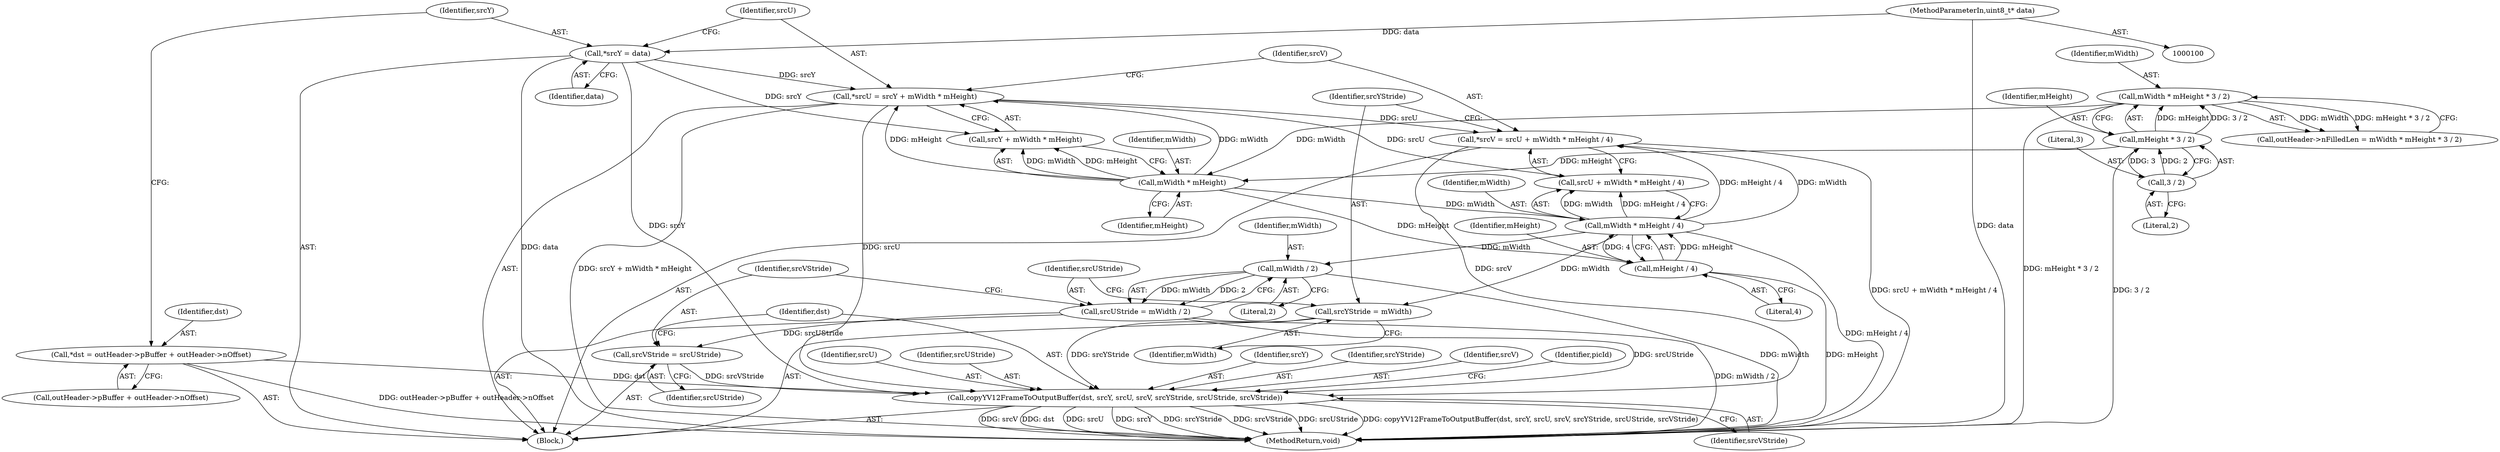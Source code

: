 digraph "0_Android_d2f47191538837e796e2b10c1ff7e1ee35f6e0ab_1@API" {
"1000198" [label="(Call,copyYV12FrameToOutputBuffer(dst, srcY, srcU, srcV, srcYStride, srcUStride, srcVStride))"];
"1000153" [label="(Call,*dst = outHeader->pBuffer + outHeader->nOffset)"];
"1000163" [label="(Call,*srcY = data)"];
"1000102" [label="(MethodParameterIn,uint8_t* data)"];
"1000167" [label="(Call,*srcU = srcY + mWidth * mHeight)"];
"1000171" [label="(Call,mWidth * mHeight)"];
"1000145" [label="(Call,mWidth * mHeight * 3 / 2)"];
"1000147" [label="(Call,mHeight * 3 / 2)"];
"1000149" [label="(Call,3 / 2)"];
"1000175" [label="(Call,*srcV = srcU + mWidth * mHeight / 4)"];
"1000179" [label="(Call,mWidth * mHeight / 4)"];
"1000181" [label="(Call,mHeight / 4)"];
"1000185" [label="(Call,srcYStride = mWidth)"];
"1000189" [label="(Call,srcUStride = mWidth / 2)"];
"1000191" [label="(Call,mWidth / 2)"];
"1000195" [label="(Call,srcVStride = srcUStride)"];
"1000175" [label="(Call,*srcV = srcU + mWidth * mHeight / 4)"];
"1000154" [label="(Identifier,dst)"];
"1000195" [label="(Call,srcVStride = srcUStride)"];
"1000141" [label="(Call,outHeader->nFilledLen = mWidth * mHeight * 3 / 2)"];
"1000180" [label="(Identifier,mWidth)"];
"1000200" [label="(Identifier,srcY)"];
"1000183" [label="(Literal,4)"];
"1000153" [label="(Call,*dst = outHeader->pBuffer + outHeader->nOffset)"];
"1000103" [label="(Block,)"];
"1000168" [label="(Identifier,srcU)"];
"1000163" [label="(Call,*srcY = data)"];
"1000155" [label="(Call,outHeader->pBuffer + outHeader->nOffset)"];
"1000173" [label="(Identifier,mHeight)"];
"1000186" [label="(Identifier,srcYStride)"];
"1000203" [label="(Identifier,srcYStride)"];
"1000176" [label="(Identifier,srcV)"];
"1000177" [label="(Call,srcU + mWidth * mHeight / 4)"];
"1000150" [label="(Literal,3)"];
"1000151" [label="(Literal,2)"];
"1000192" [label="(Identifier,mWidth)"];
"1000164" [label="(Identifier,srcY)"];
"1000147" [label="(Call,mHeight * 3 / 2)"];
"1000169" [label="(Call,srcY + mWidth * mHeight)"];
"1000190" [label="(Identifier,srcUStride)"];
"1000185" [label="(Call,srcYStride = mWidth)"];
"1000165" [label="(Identifier,data)"];
"1000198" [label="(Call,copyYV12FrameToOutputBuffer(dst, srcY, srcU, srcV, srcYStride, srcUStride, srcVStride))"];
"1000202" [label="(Identifier,srcV)"];
"1000197" [label="(Identifier,srcUStride)"];
"1000145" [label="(Call,mWidth * mHeight * 3 / 2)"];
"1000149" [label="(Call,3 / 2)"];
"1000193" [label="(Literal,2)"];
"1000189" [label="(Call,srcUStride = mWidth / 2)"];
"1000187" [label="(Identifier,mWidth)"];
"1000207" [label="(Identifier,picId)"];
"1000196" [label="(Identifier,srcVStride)"];
"1000199" [label="(Identifier,dst)"];
"1000102" [label="(MethodParameterIn,uint8_t* data)"];
"1000201" [label="(Identifier,srcU)"];
"1000167" [label="(Call,*srcU = srcY + mWidth * mHeight)"];
"1000204" [label="(Identifier,srcUStride)"];
"1000217" [label="(MethodReturn,void)"];
"1000148" [label="(Identifier,mHeight)"];
"1000191" [label="(Call,mWidth / 2)"];
"1000171" [label="(Call,mWidth * mHeight)"];
"1000146" [label="(Identifier,mWidth)"];
"1000181" [label="(Call,mHeight / 4)"];
"1000182" [label="(Identifier,mHeight)"];
"1000179" [label="(Call,mWidth * mHeight / 4)"];
"1000205" [label="(Identifier,srcVStride)"];
"1000172" [label="(Identifier,mWidth)"];
"1000198" -> "1000103"  [label="AST: "];
"1000198" -> "1000205"  [label="CFG: "];
"1000199" -> "1000198"  [label="AST: "];
"1000200" -> "1000198"  [label="AST: "];
"1000201" -> "1000198"  [label="AST: "];
"1000202" -> "1000198"  [label="AST: "];
"1000203" -> "1000198"  [label="AST: "];
"1000204" -> "1000198"  [label="AST: "];
"1000205" -> "1000198"  [label="AST: "];
"1000207" -> "1000198"  [label="CFG: "];
"1000198" -> "1000217"  [label="DDG: dst"];
"1000198" -> "1000217"  [label="DDG: srcU"];
"1000198" -> "1000217"  [label="DDG: srcY"];
"1000198" -> "1000217"  [label="DDG: srcYStride"];
"1000198" -> "1000217"  [label="DDG: srcVStride"];
"1000198" -> "1000217"  [label="DDG: srcUStride"];
"1000198" -> "1000217"  [label="DDG: copyYV12FrameToOutputBuffer(dst, srcY, srcU, srcV, srcYStride, srcUStride, srcVStride)"];
"1000198" -> "1000217"  [label="DDG: srcV"];
"1000153" -> "1000198"  [label="DDG: dst"];
"1000163" -> "1000198"  [label="DDG: srcY"];
"1000167" -> "1000198"  [label="DDG: srcU"];
"1000175" -> "1000198"  [label="DDG: srcV"];
"1000185" -> "1000198"  [label="DDG: srcYStride"];
"1000189" -> "1000198"  [label="DDG: srcUStride"];
"1000195" -> "1000198"  [label="DDG: srcVStride"];
"1000153" -> "1000103"  [label="AST: "];
"1000153" -> "1000155"  [label="CFG: "];
"1000154" -> "1000153"  [label="AST: "];
"1000155" -> "1000153"  [label="AST: "];
"1000164" -> "1000153"  [label="CFG: "];
"1000153" -> "1000217"  [label="DDG: outHeader->pBuffer + outHeader->nOffset"];
"1000163" -> "1000103"  [label="AST: "];
"1000163" -> "1000165"  [label="CFG: "];
"1000164" -> "1000163"  [label="AST: "];
"1000165" -> "1000163"  [label="AST: "];
"1000168" -> "1000163"  [label="CFG: "];
"1000163" -> "1000217"  [label="DDG: data"];
"1000102" -> "1000163"  [label="DDG: data"];
"1000163" -> "1000167"  [label="DDG: srcY"];
"1000163" -> "1000169"  [label="DDG: srcY"];
"1000102" -> "1000100"  [label="AST: "];
"1000102" -> "1000217"  [label="DDG: data"];
"1000167" -> "1000103"  [label="AST: "];
"1000167" -> "1000169"  [label="CFG: "];
"1000168" -> "1000167"  [label="AST: "];
"1000169" -> "1000167"  [label="AST: "];
"1000176" -> "1000167"  [label="CFG: "];
"1000167" -> "1000217"  [label="DDG: srcY + mWidth * mHeight"];
"1000171" -> "1000167"  [label="DDG: mWidth"];
"1000171" -> "1000167"  [label="DDG: mHeight"];
"1000167" -> "1000175"  [label="DDG: srcU"];
"1000167" -> "1000177"  [label="DDG: srcU"];
"1000171" -> "1000169"  [label="AST: "];
"1000171" -> "1000173"  [label="CFG: "];
"1000172" -> "1000171"  [label="AST: "];
"1000173" -> "1000171"  [label="AST: "];
"1000169" -> "1000171"  [label="CFG: "];
"1000171" -> "1000169"  [label="DDG: mWidth"];
"1000171" -> "1000169"  [label="DDG: mHeight"];
"1000145" -> "1000171"  [label="DDG: mWidth"];
"1000147" -> "1000171"  [label="DDG: mHeight"];
"1000171" -> "1000179"  [label="DDG: mWidth"];
"1000171" -> "1000181"  [label="DDG: mHeight"];
"1000145" -> "1000141"  [label="AST: "];
"1000145" -> "1000147"  [label="CFG: "];
"1000146" -> "1000145"  [label="AST: "];
"1000147" -> "1000145"  [label="AST: "];
"1000141" -> "1000145"  [label="CFG: "];
"1000145" -> "1000217"  [label="DDG: mHeight * 3 / 2"];
"1000145" -> "1000141"  [label="DDG: mWidth"];
"1000145" -> "1000141"  [label="DDG: mHeight * 3 / 2"];
"1000147" -> "1000145"  [label="DDG: mHeight"];
"1000147" -> "1000145"  [label="DDG: 3 / 2"];
"1000147" -> "1000149"  [label="CFG: "];
"1000148" -> "1000147"  [label="AST: "];
"1000149" -> "1000147"  [label="AST: "];
"1000147" -> "1000217"  [label="DDG: 3 / 2"];
"1000149" -> "1000147"  [label="DDG: 3"];
"1000149" -> "1000147"  [label="DDG: 2"];
"1000149" -> "1000151"  [label="CFG: "];
"1000150" -> "1000149"  [label="AST: "];
"1000151" -> "1000149"  [label="AST: "];
"1000175" -> "1000103"  [label="AST: "];
"1000175" -> "1000177"  [label="CFG: "];
"1000176" -> "1000175"  [label="AST: "];
"1000177" -> "1000175"  [label="AST: "];
"1000186" -> "1000175"  [label="CFG: "];
"1000175" -> "1000217"  [label="DDG: srcU + mWidth * mHeight / 4"];
"1000179" -> "1000175"  [label="DDG: mWidth"];
"1000179" -> "1000175"  [label="DDG: mHeight / 4"];
"1000179" -> "1000177"  [label="AST: "];
"1000179" -> "1000181"  [label="CFG: "];
"1000180" -> "1000179"  [label="AST: "];
"1000181" -> "1000179"  [label="AST: "];
"1000177" -> "1000179"  [label="CFG: "];
"1000179" -> "1000217"  [label="DDG: mHeight / 4"];
"1000179" -> "1000177"  [label="DDG: mWidth"];
"1000179" -> "1000177"  [label="DDG: mHeight / 4"];
"1000181" -> "1000179"  [label="DDG: mHeight"];
"1000181" -> "1000179"  [label="DDG: 4"];
"1000179" -> "1000185"  [label="DDG: mWidth"];
"1000179" -> "1000191"  [label="DDG: mWidth"];
"1000181" -> "1000183"  [label="CFG: "];
"1000182" -> "1000181"  [label="AST: "];
"1000183" -> "1000181"  [label="AST: "];
"1000181" -> "1000217"  [label="DDG: mHeight"];
"1000185" -> "1000103"  [label="AST: "];
"1000185" -> "1000187"  [label="CFG: "];
"1000186" -> "1000185"  [label="AST: "];
"1000187" -> "1000185"  [label="AST: "];
"1000190" -> "1000185"  [label="CFG: "];
"1000189" -> "1000103"  [label="AST: "];
"1000189" -> "1000191"  [label="CFG: "];
"1000190" -> "1000189"  [label="AST: "];
"1000191" -> "1000189"  [label="AST: "];
"1000196" -> "1000189"  [label="CFG: "];
"1000189" -> "1000217"  [label="DDG: mWidth / 2"];
"1000191" -> "1000189"  [label="DDG: mWidth"];
"1000191" -> "1000189"  [label="DDG: 2"];
"1000189" -> "1000195"  [label="DDG: srcUStride"];
"1000191" -> "1000193"  [label="CFG: "];
"1000192" -> "1000191"  [label="AST: "];
"1000193" -> "1000191"  [label="AST: "];
"1000191" -> "1000217"  [label="DDG: mWidth"];
"1000195" -> "1000103"  [label="AST: "];
"1000195" -> "1000197"  [label="CFG: "];
"1000196" -> "1000195"  [label="AST: "];
"1000197" -> "1000195"  [label="AST: "];
"1000199" -> "1000195"  [label="CFG: "];
}
